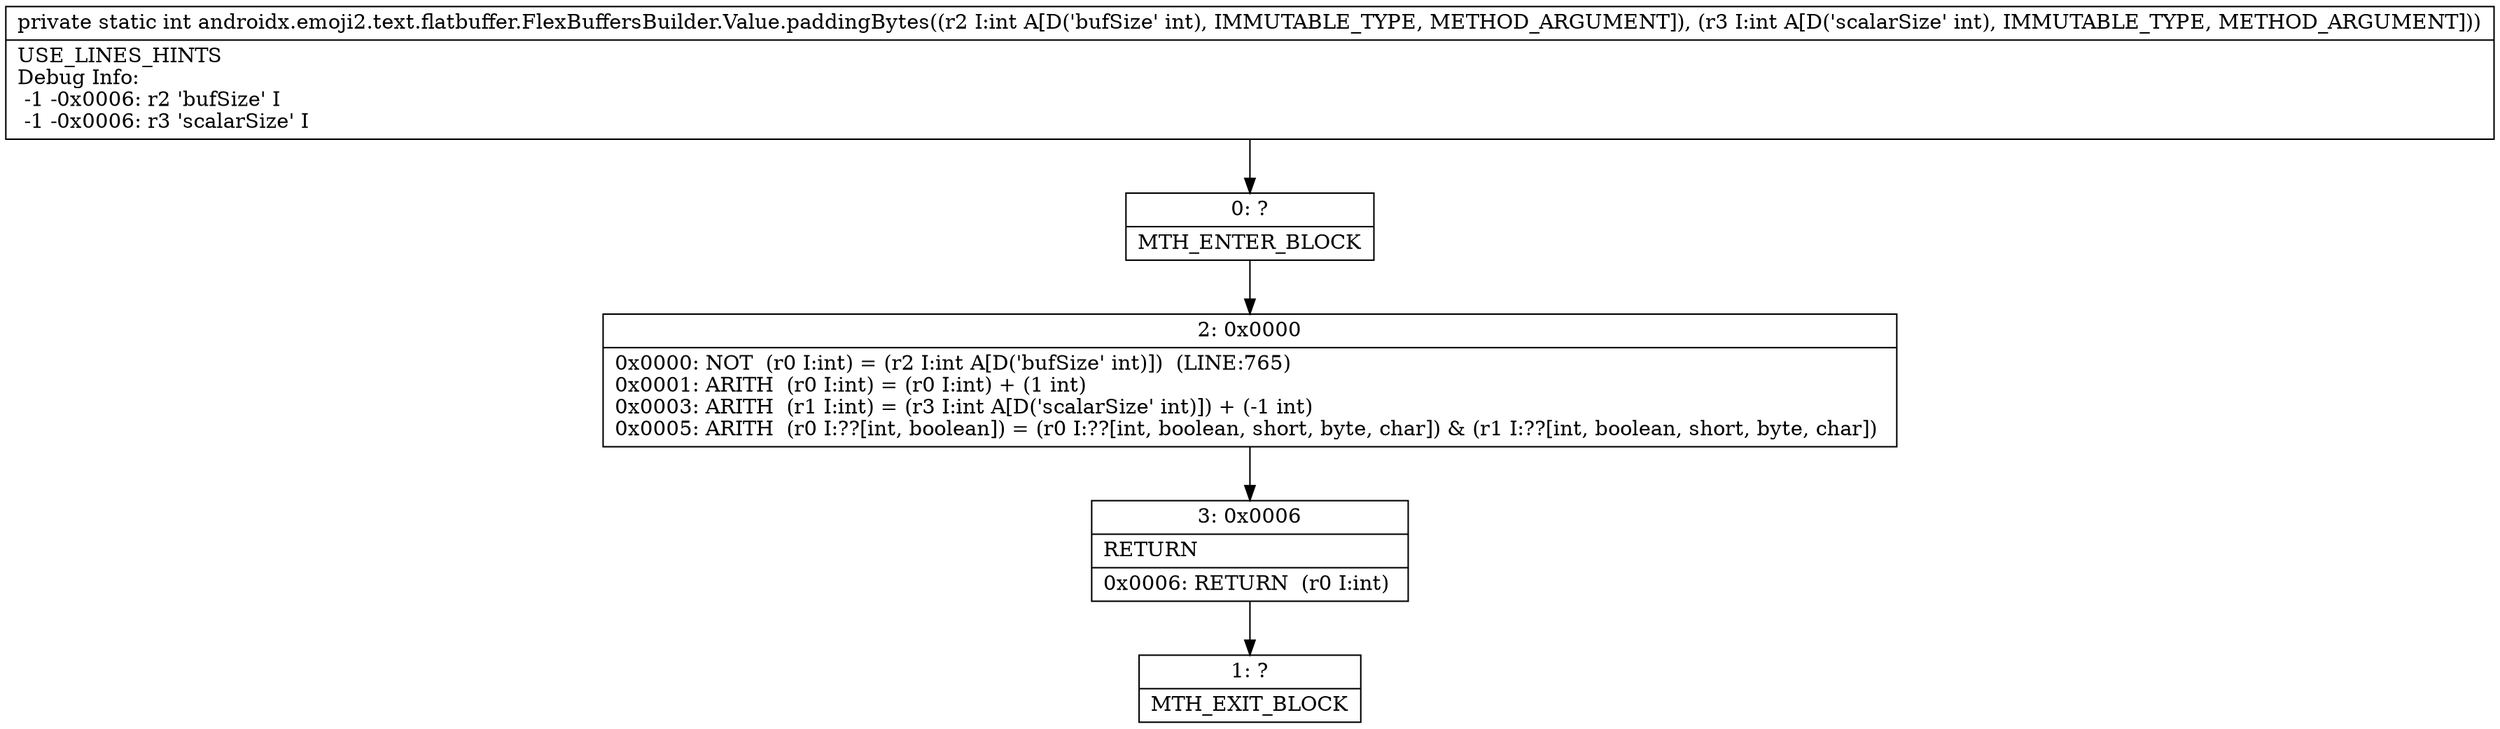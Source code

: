 digraph "CFG forandroidx.emoji2.text.flatbuffer.FlexBuffersBuilder.Value.paddingBytes(II)I" {
Node_0 [shape=record,label="{0\:\ ?|MTH_ENTER_BLOCK\l}"];
Node_2 [shape=record,label="{2\:\ 0x0000|0x0000: NOT  (r0 I:int) = (r2 I:int A[D('bufSize' int)])  (LINE:765)\l0x0001: ARITH  (r0 I:int) = (r0 I:int) + (1 int) \l0x0003: ARITH  (r1 I:int) = (r3 I:int A[D('scalarSize' int)]) + (\-1 int) \l0x0005: ARITH  (r0 I:??[int, boolean]) = (r0 I:??[int, boolean, short, byte, char]) & (r1 I:??[int, boolean, short, byte, char]) \l}"];
Node_3 [shape=record,label="{3\:\ 0x0006|RETURN\l|0x0006: RETURN  (r0 I:int) \l}"];
Node_1 [shape=record,label="{1\:\ ?|MTH_EXIT_BLOCK\l}"];
MethodNode[shape=record,label="{private static int androidx.emoji2.text.flatbuffer.FlexBuffersBuilder.Value.paddingBytes((r2 I:int A[D('bufSize' int), IMMUTABLE_TYPE, METHOD_ARGUMENT]), (r3 I:int A[D('scalarSize' int), IMMUTABLE_TYPE, METHOD_ARGUMENT]))  | USE_LINES_HINTS\lDebug Info:\l  \-1 \-0x0006: r2 'bufSize' I\l  \-1 \-0x0006: r3 'scalarSize' I\l}"];
MethodNode -> Node_0;Node_0 -> Node_2;
Node_2 -> Node_3;
Node_3 -> Node_1;
}

